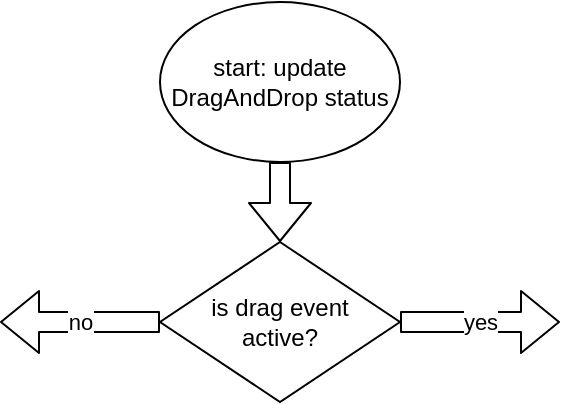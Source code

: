 <mxfile version="13.6.5" type="github"><diagram id="thIgzYFtaQDVgoQTWbwC" name="Page-1"><mxGraphModel dx="2062" dy="1151" grid="1" gridSize="10" guides="1" tooltips="1" connect="1" arrows="1" fold="1" page="1" pageScale="1" pageWidth="850" pageHeight="1100" math="0" shadow="0"><root><mxCell id="0"/><mxCell id="1" parent="0"/><mxCell id="wZlAI7hQg-LUcbQ-QjfO-1" value="start: update DragAndDrop status" style="ellipse;whiteSpace=wrap;html=1;" vertex="1" parent="1"><mxGeometry x="360" width="120" height="80" as="geometry"/></mxCell><mxCell id="wZlAI7hQg-LUcbQ-QjfO-2" value="is drag event active?" style="rhombus;whiteSpace=wrap;html=1;spacing=7;" vertex="1" parent="1"><mxGeometry x="360" y="120" width="120" height="80" as="geometry"/></mxCell><mxCell id="wZlAI7hQg-LUcbQ-QjfO-3" value="" style="shape=flexArrow;endArrow=classic;html=1;exitX=0.5;exitY=1;exitDx=0;exitDy=0;entryX=0.5;entryY=0;entryDx=0;entryDy=0;" edge="1" parent="1" source="wZlAI7hQg-LUcbQ-QjfO-1" target="wZlAI7hQg-LUcbQ-QjfO-2"><mxGeometry width="50" height="50" relative="1" as="geometry"><mxPoint x="400" y="580" as="sourcePoint"/><mxPoint x="450" y="530" as="targetPoint"/></mxGeometry></mxCell><mxCell id="wZlAI7hQg-LUcbQ-QjfO-4" value="no" style="shape=flexArrow;endArrow=classic;html=1;exitX=0;exitY=0.5;exitDx=0;exitDy=0;" edge="1" parent="1" source="wZlAI7hQg-LUcbQ-QjfO-2"><mxGeometry width="50" height="50" relative="1" as="geometry"><mxPoint x="270" y="185" as="sourcePoint"/><mxPoint x="280" y="160" as="targetPoint"/></mxGeometry></mxCell><mxCell id="wZlAI7hQg-LUcbQ-QjfO-5" value="yes" style="shape=flexArrow;endArrow=classic;html=1;exitX=1;exitY=0.5;exitDx=0;exitDy=0;" edge="1" parent="1" source="wZlAI7hQg-LUcbQ-QjfO-2"><mxGeometry width="50" height="50" relative="1" as="geometry"><mxPoint x="520" y="185" as="sourcePoint"/><mxPoint x="560" y="160" as="targetPoint"/></mxGeometry></mxCell></root></mxGraphModel></diagram></mxfile>